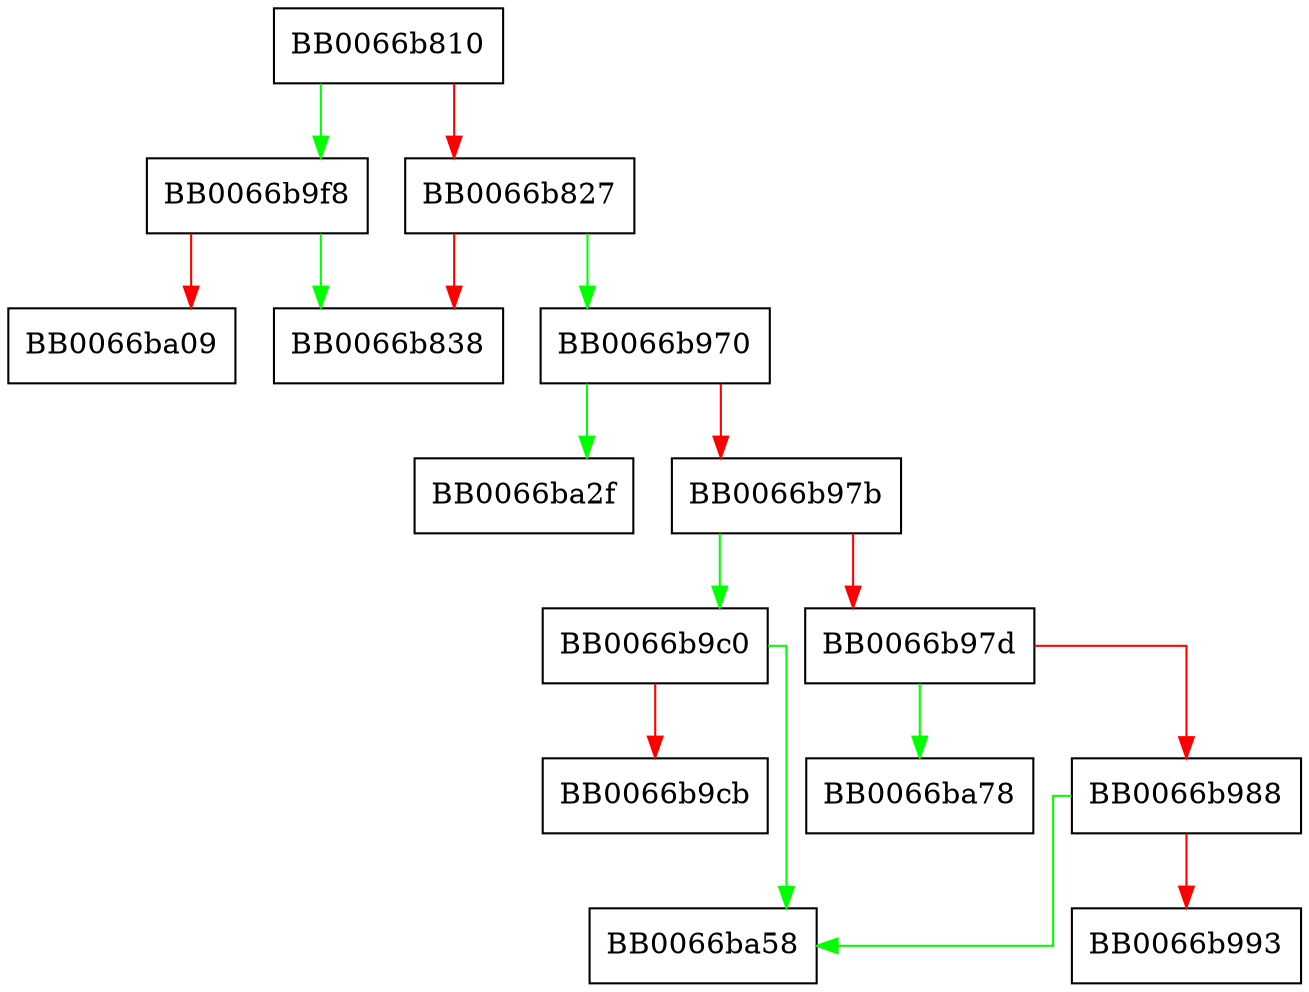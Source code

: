 digraph caseD_0 {
  node [shape="box"];
  graph [splines=ortho];
  BB0066b810 -> BB0066b9f8 [color="green"];
  BB0066b810 -> BB0066b827 [color="red"];
  BB0066b827 -> BB0066b970 [color="green"];
  BB0066b827 -> BB0066b838 [color="red"];
  BB0066b970 -> BB0066ba2f [color="green"];
  BB0066b970 -> BB0066b97b [color="red"];
  BB0066b97b -> BB0066b9c0 [color="green"];
  BB0066b97b -> BB0066b97d [color="red"];
  BB0066b97d -> BB0066ba78 [color="green"];
  BB0066b97d -> BB0066b988 [color="red"];
  BB0066b988 -> BB0066ba58 [color="green"];
  BB0066b988 -> BB0066b993 [color="red"];
  BB0066b9c0 -> BB0066ba58 [color="green"];
  BB0066b9c0 -> BB0066b9cb [color="red"];
  BB0066b9f8 -> BB0066b838 [color="green"];
  BB0066b9f8 -> BB0066ba09 [color="red"];
}